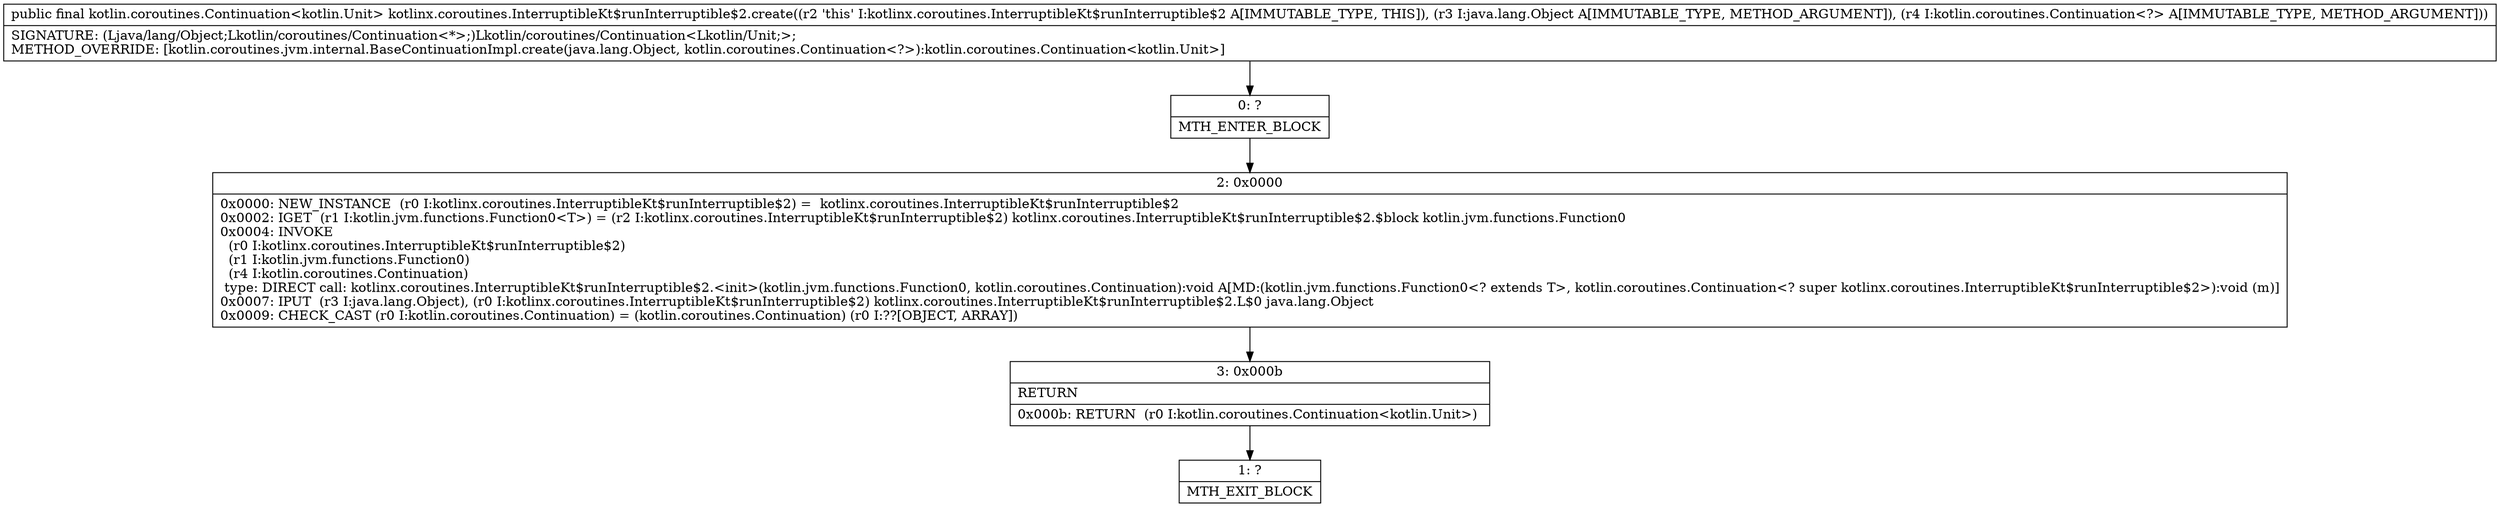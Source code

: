 digraph "CFG forkotlinx.coroutines.InterruptibleKt$runInterruptible$2.create(Ljava\/lang\/Object;Lkotlin\/coroutines\/Continuation;)Lkotlin\/coroutines\/Continuation;" {
Node_0 [shape=record,label="{0\:\ ?|MTH_ENTER_BLOCK\l}"];
Node_2 [shape=record,label="{2\:\ 0x0000|0x0000: NEW_INSTANCE  (r0 I:kotlinx.coroutines.InterruptibleKt$runInterruptible$2) =  kotlinx.coroutines.InterruptibleKt$runInterruptible$2 \l0x0002: IGET  (r1 I:kotlin.jvm.functions.Function0\<T\>) = (r2 I:kotlinx.coroutines.InterruptibleKt$runInterruptible$2) kotlinx.coroutines.InterruptibleKt$runInterruptible$2.$block kotlin.jvm.functions.Function0 \l0x0004: INVOKE  \l  (r0 I:kotlinx.coroutines.InterruptibleKt$runInterruptible$2)\l  (r1 I:kotlin.jvm.functions.Function0)\l  (r4 I:kotlin.coroutines.Continuation)\l type: DIRECT call: kotlinx.coroutines.InterruptibleKt$runInterruptible$2.\<init\>(kotlin.jvm.functions.Function0, kotlin.coroutines.Continuation):void A[MD:(kotlin.jvm.functions.Function0\<? extends T\>, kotlin.coroutines.Continuation\<? super kotlinx.coroutines.InterruptibleKt$runInterruptible$2\>):void (m)]\l0x0007: IPUT  (r3 I:java.lang.Object), (r0 I:kotlinx.coroutines.InterruptibleKt$runInterruptible$2) kotlinx.coroutines.InterruptibleKt$runInterruptible$2.L$0 java.lang.Object \l0x0009: CHECK_CAST (r0 I:kotlin.coroutines.Continuation) = (kotlin.coroutines.Continuation) (r0 I:??[OBJECT, ARRAY]) \l}"];
Node_3 [shape=record,label="{3\:\ 0x000b|RETURN\l|0x000b: RETURN  (r0 I:kotlin.coroutines.Continuation\<kotlin.Unit\>) \l}"];
Node_1 [shape=record,label="{1\:\ ?|MTH_EXIT_BLOCK\l}"];
MethodNode[shape=record,label="{public final kotlin.coroutines.Continuation\<kotlin.Unit\> kotlinx.coroutines.InterruptibleKt$runInterruptible$2.create((r2 'this' I:kotlinx.coroutines.InterruptibleKt$runInterruptible$2 A[IMMUTABLE_TYPE, THIS]), (r3 I:java.lang.Object A[IMMUTABLE_TYPE, METHOD_ARGUMENT]), (r4 I:kotlin.coroutines.Continuation\<?\> A[IMMUTABLE_TYPE, METHOD_ARGUMENT]))  | SIGNATURE: (Ljava\/lang\/Object;Lkotlin\/coroutines\/Continuation\<*\>;)Lkotlin\/coroutines\/Continuation\<Lkotlin\/Unit;\>;\lMETHOD_OVERRIDE: [kotlin.coroutines.jvm.internal.BaseContinuationImpl.create(java.lang.Object, kotlin.coroutines.Continuation\<?\>):kotlin.coroutines.Continuation\<kotlin.Unit\>]\l}"];
MethodNode -> Node_0;Node_0 -> Node_2;
Node_2 -> Node_3;
Node_3 -> Node_1;
}


